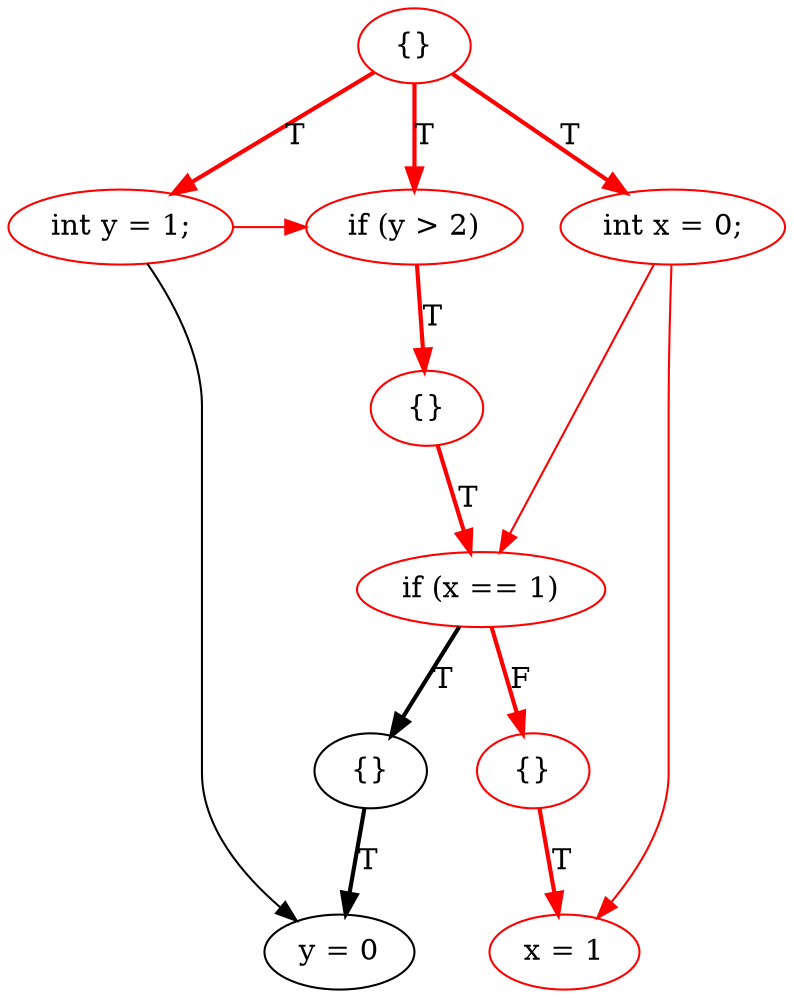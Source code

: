 digraph {
rankdir=TD;
2[label="{}",color=red]; 
2 -> 6[label="T",style=bold,color=red];
6[label="int x = 0;",color=red];
6 -> 3[color=red];
6 -> 9[color=red];
2 -> 7[label="T",style=bold,color=red];
7[label="int y = 1;",color=red];
7 -> 0[color=red];
7 -> 8;
2 -> 0[label="T",style=bold,color=red];
0[label="if (y > 2)",color=red]; 
0 -> 1[label="T",style=bold,color=red];
1[label="{}",color=red]; 
1 -> 3[label="T",style=bold,color=red];
3[label="if (x == 1)",color=red]; 
3 -> 4[label="T",style=bold];
4[label="{}"]; 
4 -> 8[label="T",style=bold];
8[label="y = 0"];
3 -> 5[label="F",style=bold,color=red];
5[label="{}",color=red]; 
5 -> 9[label="T",style=bold,color=red];
9[label="x = 1",color=red];
{ rank=same 6 7 0 }{ rank=same 1 }{ rank=same 3 }{ rank=same 4 5 }{ rank=same 8 9 }
}